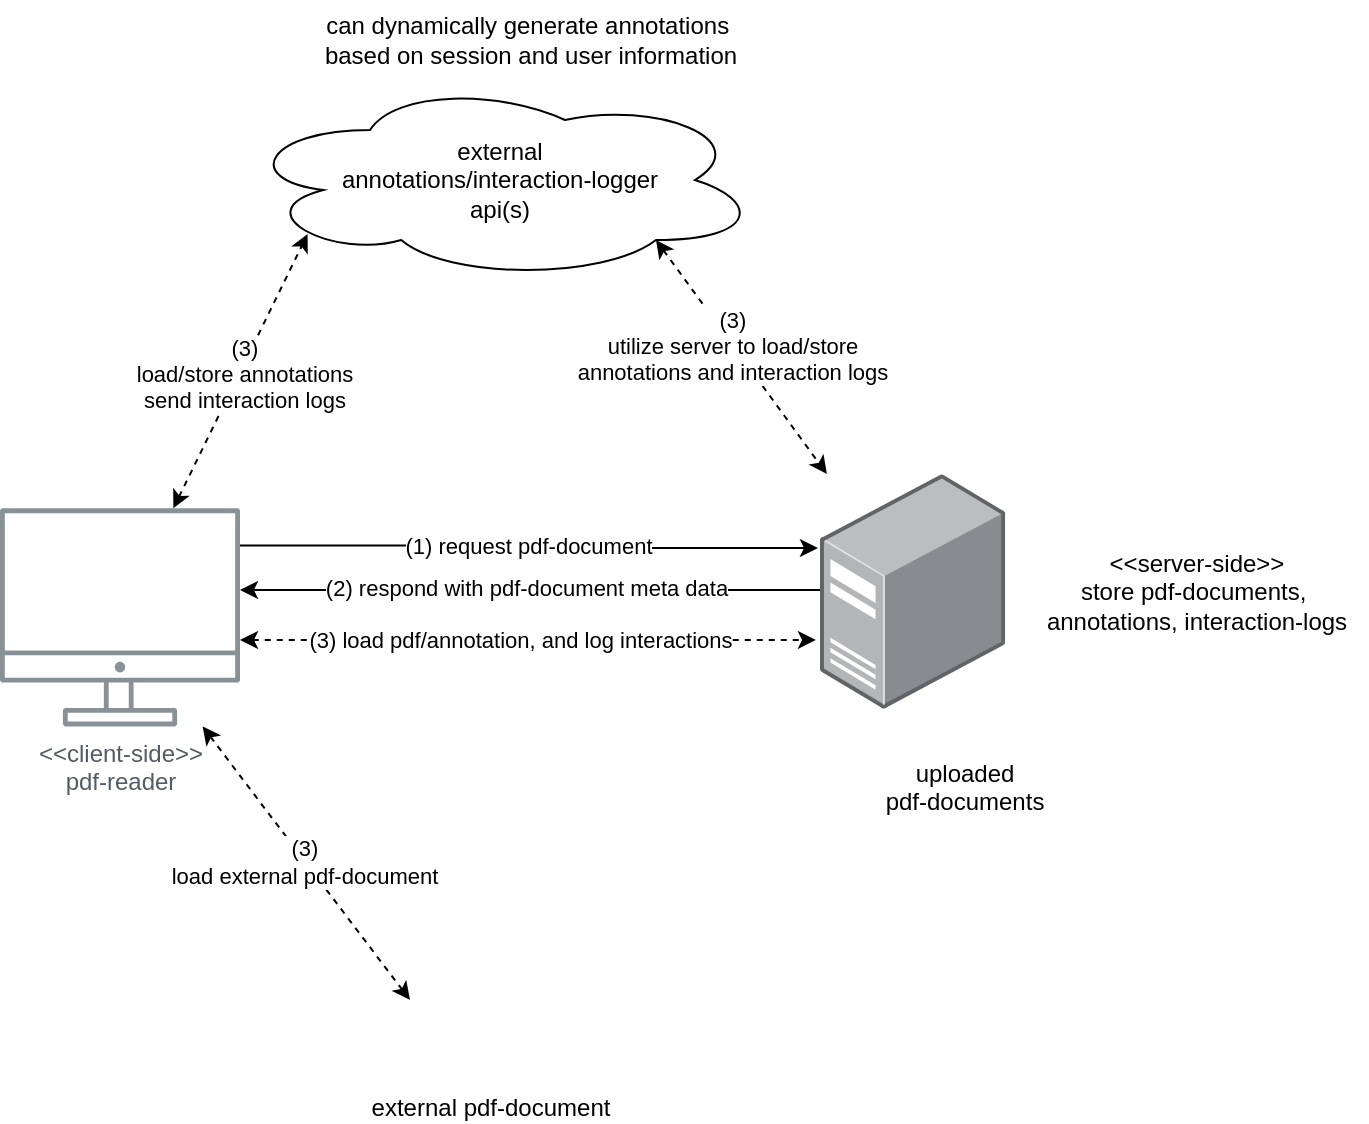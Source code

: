 <mxfile version="21.3.3" type="device">
  <diagram name="Page-1" id="kh7_7iN_Lh5P_zDhgjqO">
    <mxGraphModel dx="2074" dy="1927" grid="1" gridSize="10" guides="1" tooltips="1" connect="1" arrows="1" fold="1" page="1" pageScale="1" pageWidth="850" pageHeight="1100" math="0" shadow="0">
      <root>
        <mxCell id="0" />
        <mxCell id="1" parent="0" />
        <mxCell id="C1Zcpsywt-BcjhIcN1mG-5" style="edgeStyle=orthogonalEdgeStyle;rounded=0;orthogonalLoop=1;jettySize=auto;html=1;entryX=-0.011;entryY=0.622;entryDx=0;entryDy=0;entryPerimeter=0;" parent="1" edge="1">
          <mxGeometry relative="1" as="geometry">
            <mxPoint x="300" y="262.7" as="sourcePoint" />
            <mxPoint x="588.981" y="264.01" as="targetPoint" />
            <Array as="points">
              <mxPoint x="445" y="263" />
              <mxPoint x="445" y="264" />
            </Array>
          </mxGeometry>
        </mxCell>
        <mxCell id="C1Zcpsywt-BcjhIcN1mG-6" value="(1) request pdf-document" style="edgeLabel;html=1;align=center;verticalAlign=middle;resizable=0;points=[];" parent="C1Zcpsywt-BcjhIcN1mG-5" vertex="1" connectable="0">
          <mxGeometry x="-0.009" relative="1" as="geometry">
            <mxPoint as="offset" />
          </mxGeometry>
        </mxCell>
        <mxCell id="C1Zcpsywt-BcjhIcN1mG-11" style="rounded=0;orthogonalLoop=1;jettySize=auto;html=1;entryX=0.13;entryY=0.77;entryDx=0;entryDy=0;entryPerimeter=0;dashed=1;startArrow=classic;startFill=1;" parent="1" source="1USeciv0PynhNwKMPec_-1" target="C1Zcpsywt-BcjhIcN1mG-2" edge="1">
          <mxGeometry relative="1" as="geometry" />
        </mxCell>
        <mxCell id="C1Zcpsywt-BcjhIcN1mG-16" value="(3)&lt;br&gt;load/store annotations&lt;br&gt;send interaction logs" style="edgeLabel;html=1;align=center;verticalAlign=middle;resizable=0;points=[];" parent="C1Zcpsywt-BcjhIcN1mG-11" vertex="1" connectable="0">
          <mxGeometry x="-0.006" y="-2" relative="1" as="geometry">
            <mxPoint as="offset" />
          </mxGeometry>
        </mxCell>
        <mxCell id="C1Zcpsywt-BcjhIcN1mG-13" style="edgeStyle=orthogonalEdgeStyle;rounded=0;orthogonalLoop=1;jettySize=auto;html=1;entryX=-0.022;entryY=0.758;entryDx=0;entryDy=0;entryPerimeter=0;dashed=1;startArrow=classic;startFill=1;" parent="1" edge="1">
          <mxGeometry relative="1" as="geometry">
            <mxPoint x="300" y="310" as="sourcePoint" />
            <mxPoint x="587.963" y="309.974" as="targetPoint" />
            <Array as="points">
              <mxPoint x="370" y="310" />
              <mxPoint x="370" y="310" />
            </Array>
          </mxGeometry>
        </mxCell>
        <mxCell id="C1Zcpsywt-BcjhIcN1mG-15" value="(3) load pdf/annotation, and log interactions" style="edgeLabel;html=1;align=center;verticalAlign=middle;resizable=0;points=[];" parent="C1Zcpsywt-BcjhIcN1mG-13" vertex="1" connectable="0">
          <mxGeometry x="-0.028" relative="1" as="geometry">
            <mxPoint as="offset" />
          </mxGeometry>
        </mxCell>
        <mxCell id="C1Zcpsywt-BcjhIcN1mG-17" style="rounded=0;orthogonalLoop=1;jettySize=auto;html=1;entryX=0;entryY=0.5;entryDx=0;entryDy=0;dashed=1;startArrow=classic;startFill=1;" parent="1" source="1USeciv0PynhNwKMPec_-1" target="C1Zcpsywt-BcjhIcN1mG-1" edge="1">
          <mxGeometry relative="1" as="geometry" />
        </mxCell>
        <mxCell id="C1Zcpsywt-BcjhIcN1mG-18" value="(3)&lt;br&gt;load external pdf-document" style="edgeLabel;html=1;align=center;verticalAlign=middle;resizable=0;points=[];" parent="C1Zcpsywt-BcjhIcN1mG-17" vertex="1" connectable="0">
          <mxGeometry x="-0.019" y="-1" relative="1" as="geometry">
            <mxPoint as="offset" />
          </mxGeometry>
        </mxCell>
        <mxCell id="1USeciv0PynhNwKMPec_-1" value="&amp;lt;&amp;lt;client-side&amp;gt;&amp;gt;&lt;br&gt;pdf-reader" style="sketch=0;outlineConnect=0;gradientColor=none;fontColor=#545B64;strokeColor=none;fillColor=#879196;dashed=0;verticalLabelPosition=bottom;verticalAlign=top;align=center;html=1;fontSize=12;fontStyle=0;aspect=fixed;shape=mxgraph.aws4.illustration_desktop;pointerEvents=1" parent="1" vertex="1">
          <mxGeometry x="180" y="244.09" width="120" height="109.2" as="geometry" />
        </mxCell>
        <mxCell id="C1Zcpsywt-BcjhIcN1mG-8" style="edgeStyle=orthogonalEdgeStyle;rounded=0;orthogonalLoop=1;jettySize=auto;html=1;" parent="1" edge="1">
          <mxGeometry relative="1" as="geometry">
            <mxPoint x="590" y="285" as="sourcePoint" />
            <mxPoint x="300" y="285" as="targetPoint" />
            <Array as="points">
              <mxPoint x="303" y="285" />
            </Array>
          </mxGeometry>
        </mxCell>
        <mxCell id="C1Zcpsywt-BcjhIcN1mG-9" value="(2) respond with pdf-document meta data" style="edgeLabel;html=1;align=center;verticalAlign=middle;resizable=0;points=[];" parent="C1Zcpsywt-BcjhIcN1mG-8" vertex="1" connectable="0">
          <mxGeometry x="0.014" y="-1" relative="1" as="geometry">
            <mxPoint as="offset" />
          </mxGeometry>
        </mxCell>
        <mxCell id="1USeciv0PynhNwKMPec_-2" value="" style="image;points=[];aspect=fixed;html=1;align=center;shadow=0;dashed=0;image=img/lib/allied_telesis/computer_and_terminals/Server_Desktop.svg;" parent="1" vertex="1">
          <mxGeometry x="590" y="227" width="92.6" height="117.38" as="geometry" />
        </mxCell>
        <mxCell id="1USeciv0PynhNwKMPec_-3" value="&amp;lt;&amp;lt;server-side&amp;gt;&amp;gt;&lt;br&gt;store pdf-documents,&amp;nbsp;&lt;br&gt;annotations, interaction-logs" style="text;html=1;align=center;verticalAlign=middle;resizable=0;points=[];autosize=1;strokeColor=none;fillColor=none;" parent="1" vertex="1">
          <mxGeometry x="693.29" y="255.69" width="170" height="60" as="geometry" />
        </mxCell>
        <mxCell id="C1Zcpsywt-BcjhIcN1mG-1" value="external pdf-document" style="shape=image;html=1;verticalAlign=top;verticalLabelPosition=bottom;labelBackgroundColor=#ffffff;imageAspect=0;aspect=fixed;image=https://cdn4.iconfinder.com/data/icons/file-extensions-1/64/pdfs-128.png" parent="1" vertex="1">
          <mxGeometry x="385.0" y="450" width="80" height="80" as="geometry" />
        </mxCell>
        <mxCell id="C1Zcpsywt-BcjhIcN1mG-12" style="rounded=0;orthogonalLoop=1;jettySize=auto;html=1;exitX=0.8;exitY=0.8;exitDx=0;exitDy=0;exitPerimeter=0;dashed=1;startArrow=classic;startFill=1;" parent="1" source="C1Zcpsywt-BcjhIcN1mG-2" target="1USeciv0PynhNwKMPec_-2" edge="1">
          <mxGeometry relative="1" as="geometry">
            <mxPoint x="570" y="250" as="targetPoint" />
          </mxGeometry>
        </mxCell>
        <mxCell id="C1Zcpsywt-BcjhIcN1mG-19" value="(3)&lt;br&gt;utilize server to load/store&lt;br&gt;annotations and interaction logs" style="edgeLabel;html=1;align=center;verticalAlign=middle;resizable=0;points=[];" parent="C1Zcpsywt-BcjhIcN1mG-12" vertex="1" connectable="0">
          <mxGeometry x="-0.1" y="-1" relative="1" as="geometry">
            <mxPoint as="offset" />
          </mxGeometry>
        </mxCell>
        <mxCell id="C1Zcpsywt-BcjhIcN1mG-2" value="external &lt;br&gt;annotations/interaction-logger&lt;br&gt;api(s)" style="ellipse;shape=cloud;whiteSpace=wrap;html=1;" parent="1" vertex="1">
          <mxGeometry x="300" y="30" width="260" height="100" as="geometry" />
        </mxCell>
        <mxCell id="C1Zcpsywt-BcjhIcN1mG-7" value="uploaded &lt;br&gt;pdf-documents" style="shape=image;html=1;verticalAlign=top;verticalLabelPosition=bottom;labelBackgroundColor=#ffffff;imageAspect=0;aspect=fixed;image=https://cdn4.iconfinder.com/data/icons/file-extensions-1/64/pdfs-128.png" parent="1" vertex="1">
          <mxGeometry x="630" y="300" width="63.29" height="63.29" as="geometry" />
        </mxCell>
        <mxCell id="C1Zcpsywt-BcjhIcN1mG-20" value="can dynamically generate annotations&amp;nbsp;&lt;br&gt;based on session and user information" style="text;html=1;align=center;verticalAlign=middle;resizable=0;points=[];autosize=1;strokeColor=none;fillColor=none;" parent="1" vertex="1">
          <mxGeometry x="330" y="-10" width="230" height="40" as="geometry" />
        </mxCell>
      </root>
    </mxGraphModel>
  </diagram>
</mxfile>
